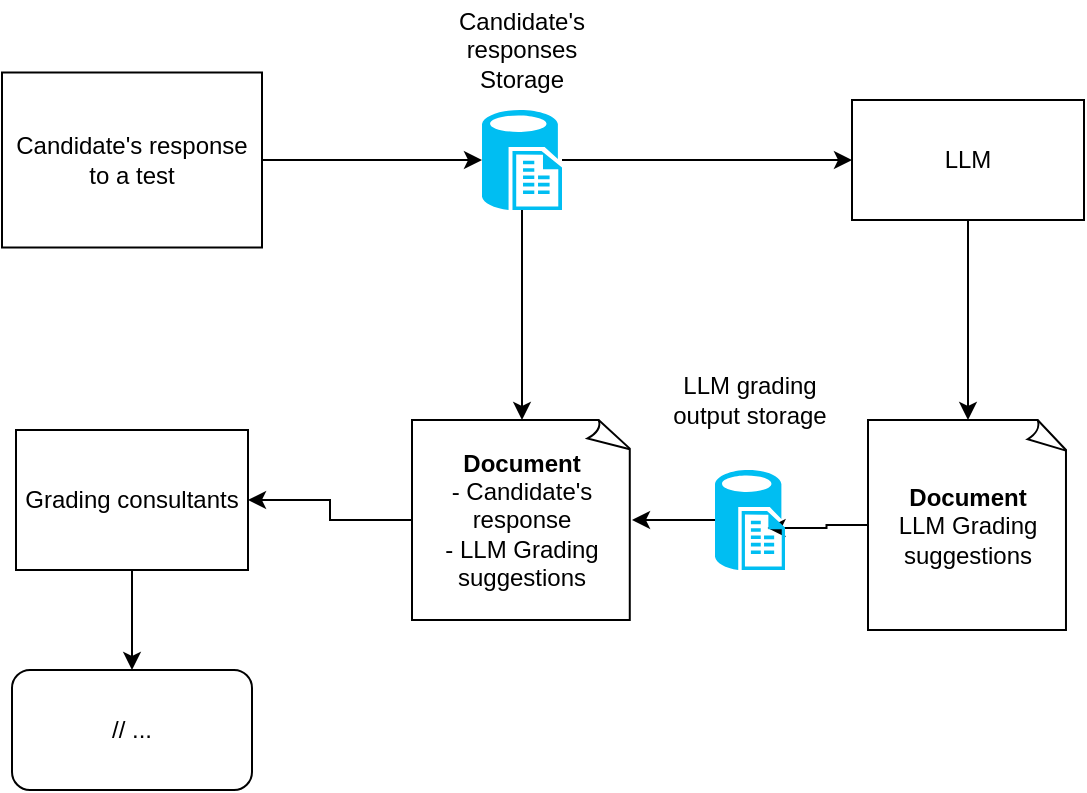 <mxfile version="20.4.1" type="device"><diagram id="gciWYhIaLXs5S_RAUkTU" name="Page-1"><mxGraphModel dx="1666" dy="768" grid="1" gridSize="10" guides="1" tooltips="1" connect="1" arrows="1" fold="1" page="1" pageScale="1" pageWidth="827" pageHeight="1169" math="0" shadow="0"><root><mxCell id="0"/><mxCell id="1" parent="0"/><mxCell id="-uu3MmpJZF82yBOUMdNY-3" style="edgeStyle=orthogonalEdgeStyle;rounded=0;orthogonalLoop=1;jettySize=auto;html=1;entryX=0;entryY=0.5;entryDx=0;entryDy=0;entryPerimeter=0;" edge="1" parent="1" source="-uu3MmpJZF82yBOUMdNY-1" target="-uu3MmpJZF82yBOUMdNY-7"><mxGeometry relative="1" as="geometry"/></mxCell><mxCell id="-uu3MmpJZF82yBOUMdNY-1" value="Candidate's response to a test" style="rounded=0;whiteSpace=wrap;html=1;" vertex="1" parent="1"><mxGeometry x="45" y="151.25" width="130" height="87.5" as="geometry"/></mxCell><mxCell id="-uu3MmpJZF82yBOUMdNY-16" style="edgeStyle=orthogonalEdgeStyle;rounded=0;orthogonalLoop=1;jettySize=auto;html=1;" edge="1" parent="1" source="-uu3MmpJZF82yBOUMdNY-2" target="-uu3MmpJZF82yBOUMdNY-8"><mxGeometry relative="1" as="geometry"/></mxCell><mxCell id="-uu3MmpJZF82yBOUMdNY-2" value="LLM" style="rounded=0;whiteSpace=wrap;html=1;" vertex="1" parent="1"><mxGeometry x="470" y="165" width="116" height="60" as="geometry"/></mxCell><mxCell id="-uu3MmpJZF82yBOUMdNY-24" style="edgeStyle=orthogonalEdgeStyle;rounded=0;orthogonalLoop=1;jettySize=auto;html=1;" edge="1" parent="1" source="-uu3MmpJZF82yBOUMdNY-5" target="-uu3MmpJZF82yBOUMdNY-23"><mxGeometry relative="1" as="geometry"/></mxCell><mxCell id="-uu3MmpJZF82yBOUMdNY-5" value="Grading consultants" style="rounded=0;whiteSpace=wrap;html=1;" vertex="1" parent="1"><mxGeometry x="52" y="330" width="116" height="70" as="geometry"/></mxCell><mxCell id="-uu3MmpJZF82yBOUMdNY-9" style="edgeStyle=orthogonalEdgeStyle;rounded=0;orthogonalLoop=1;jettySize=auto;html=1;entryX=0;entryY=0.5;entryDx=0;entryDy=0;" edge="1" parent="1" source="-uu3MmpJZF82yBOUMdNY-7" target="-uu3MmpJZF82yBOUMdNY-2"><mxGeometry relative="1" as="geometry"/></mxCell><mxCell id="-uu3MmpJZF82yBOUMdNY-30" style="edgeStyle=orthogonalEdgeStyle;rounded=0;orthogonalLoop=1;jettySize=auto;html=1;entryX=0.5;entryY=0;entryDx=0;entryDy=0;entryPerimeter=0;" edge="1" parent="1" source="-uu3MmpJZF82yBOUMdNY-7" target="-uu3MmpJZF82yBOUMdNY-25"><mxGeometry relative="1" as="geometry"/></mxCell><mxCell id="-uu3MmpJZF82yBOUMdNY-7" value="" style="verticalLabelPosition=bottom;html=1;verticalAlign=top;align=center;strokeColor=none;fillColor=#00BEF2;shape=mxgraph.azure.sql_reporting;" vertex="1" parent="1"><mxGeometry x="285" y="170" width="40" height="50" as="geometry"/></mxCell><mxCell id="-uu3MmpJZF82yBOUMdNY-17" style="edgeStyle=orthogonalEdgeStyle;rounded=0;orthogonalLoop=1;jettySize=auto;html=1;entryX=0.75;entryY=0.58;entryDx=0;entryDy=0;entryPerimeter=0;" edge="1" parent="1" source="-uu3MmpJZF82yBOUMdNY-8" target="-uu3MmpJZF82yBOUMdNY-11"><mxGeometry relative="1" as="geometry"/></mxCell><mxCell id="-uu3MmpJZF82yBOUMdNY-8" value="&lt;b&gt;Document&lt;/b&gt;&lt;br&gt;LLM Grading suggestions" style="whiteSpace=wrap;html=1;shape=mxgraph.basic.document" vertex="1" parent="1"><mxGeometry x="478" y="325" width="100" height="105" as="geometry"/></mxCell><mxCell id="-uu3MmpJZF82yBOUMdNY-10" value="Candidate's responses Storage" style="text;html=1;strokeColor=none;fillColor=none;align=center;verticalAlign=middle;whiteSpace=wrap;rounded=0;" vertex="1" parent="1"><mxGeometry x="260" y="115" width="90" height="50" as="geometry"/></mxCell><mxCell id="-uu3MmpJZF82yBOUMdNY-26" style="edgeStyle=orthogonalEdgeStyle;rounded=0;orthogonalLoop=1;jettySize=auto;html=1;" edge="1" parent="1" source="-uu3MmpJZF82yBOUMdNY-11" target="-uu3MmpJZF82yBOUMdNY-25"><mxGeometry relative="1" as="geometry"/></mxCell><mxCell id="-uu3MmpJZF82yBOUMdNY-11" value="" style="verticalLabelPosition=bottom;html=1;verticalAlign=top;align=center;strokeColor=none;fillColor=#00BEF2;shape=mxgraph.azure.sql_reporting;" vertex="1" parent="1"><mxGeometry x="401.5" y="350" width="35" height="50" as="geometry"/></mxCell><mxCell id="-uu3MmpJZF82yBOUMdNY-20" value="LLM grading output storage" style="text;html=1;strokeColor=none;fillColor=none;align=center;verticalAlign=middle;whiteSpace=wrap;rounded=0;" vertex="1" parent="1"><mxGeometry x="374" y="290" width="90" height="50" as="geometry"/></mxCell><mxCell id="-uu3MmpJZF82yBOUMdNY-23" value="// ..." style="rounded=1;whiteSpace=wrap;html=1;" vertex="1" parent="1"><mxGeometry x="50" y="450" width="120" height="60" as="geometry"/></mxCell><mxCell id="-uu3MmpJZF82yBOUMdNY-28" style="edgeStyle=orthogonalEdgeStyle;rounded=0;orthogonalLoop=1;jettySize=auto;html=1;entryX=1;entryY=0.5;entryDx=0;entryDy=0;" edge="1" parent="1" source="-uu3MmpJZF82yBOUMdNY-25" target="-uu3MmpJZF82yBOUMdNY-5"><mxGeometry relative="1" as="geometry"/></mxCell><mxCell id="-uu3MmpJZF82yBOUMdNY-25" value="&lt;b&gt;Document&lt;/b&gt;&lt;br&gt;- Candidate's response&lt;br&gt;- LLM Grading suggestions" style="whiteSpace=wrap;html=1;shape=mxgraph.basic.document" vertex="1" parent="1"><mxGeometry x="250" y="325" width="110" height="100" as="geometry"/></mxCell></root></mxGraphModel></diagram></mxfile>